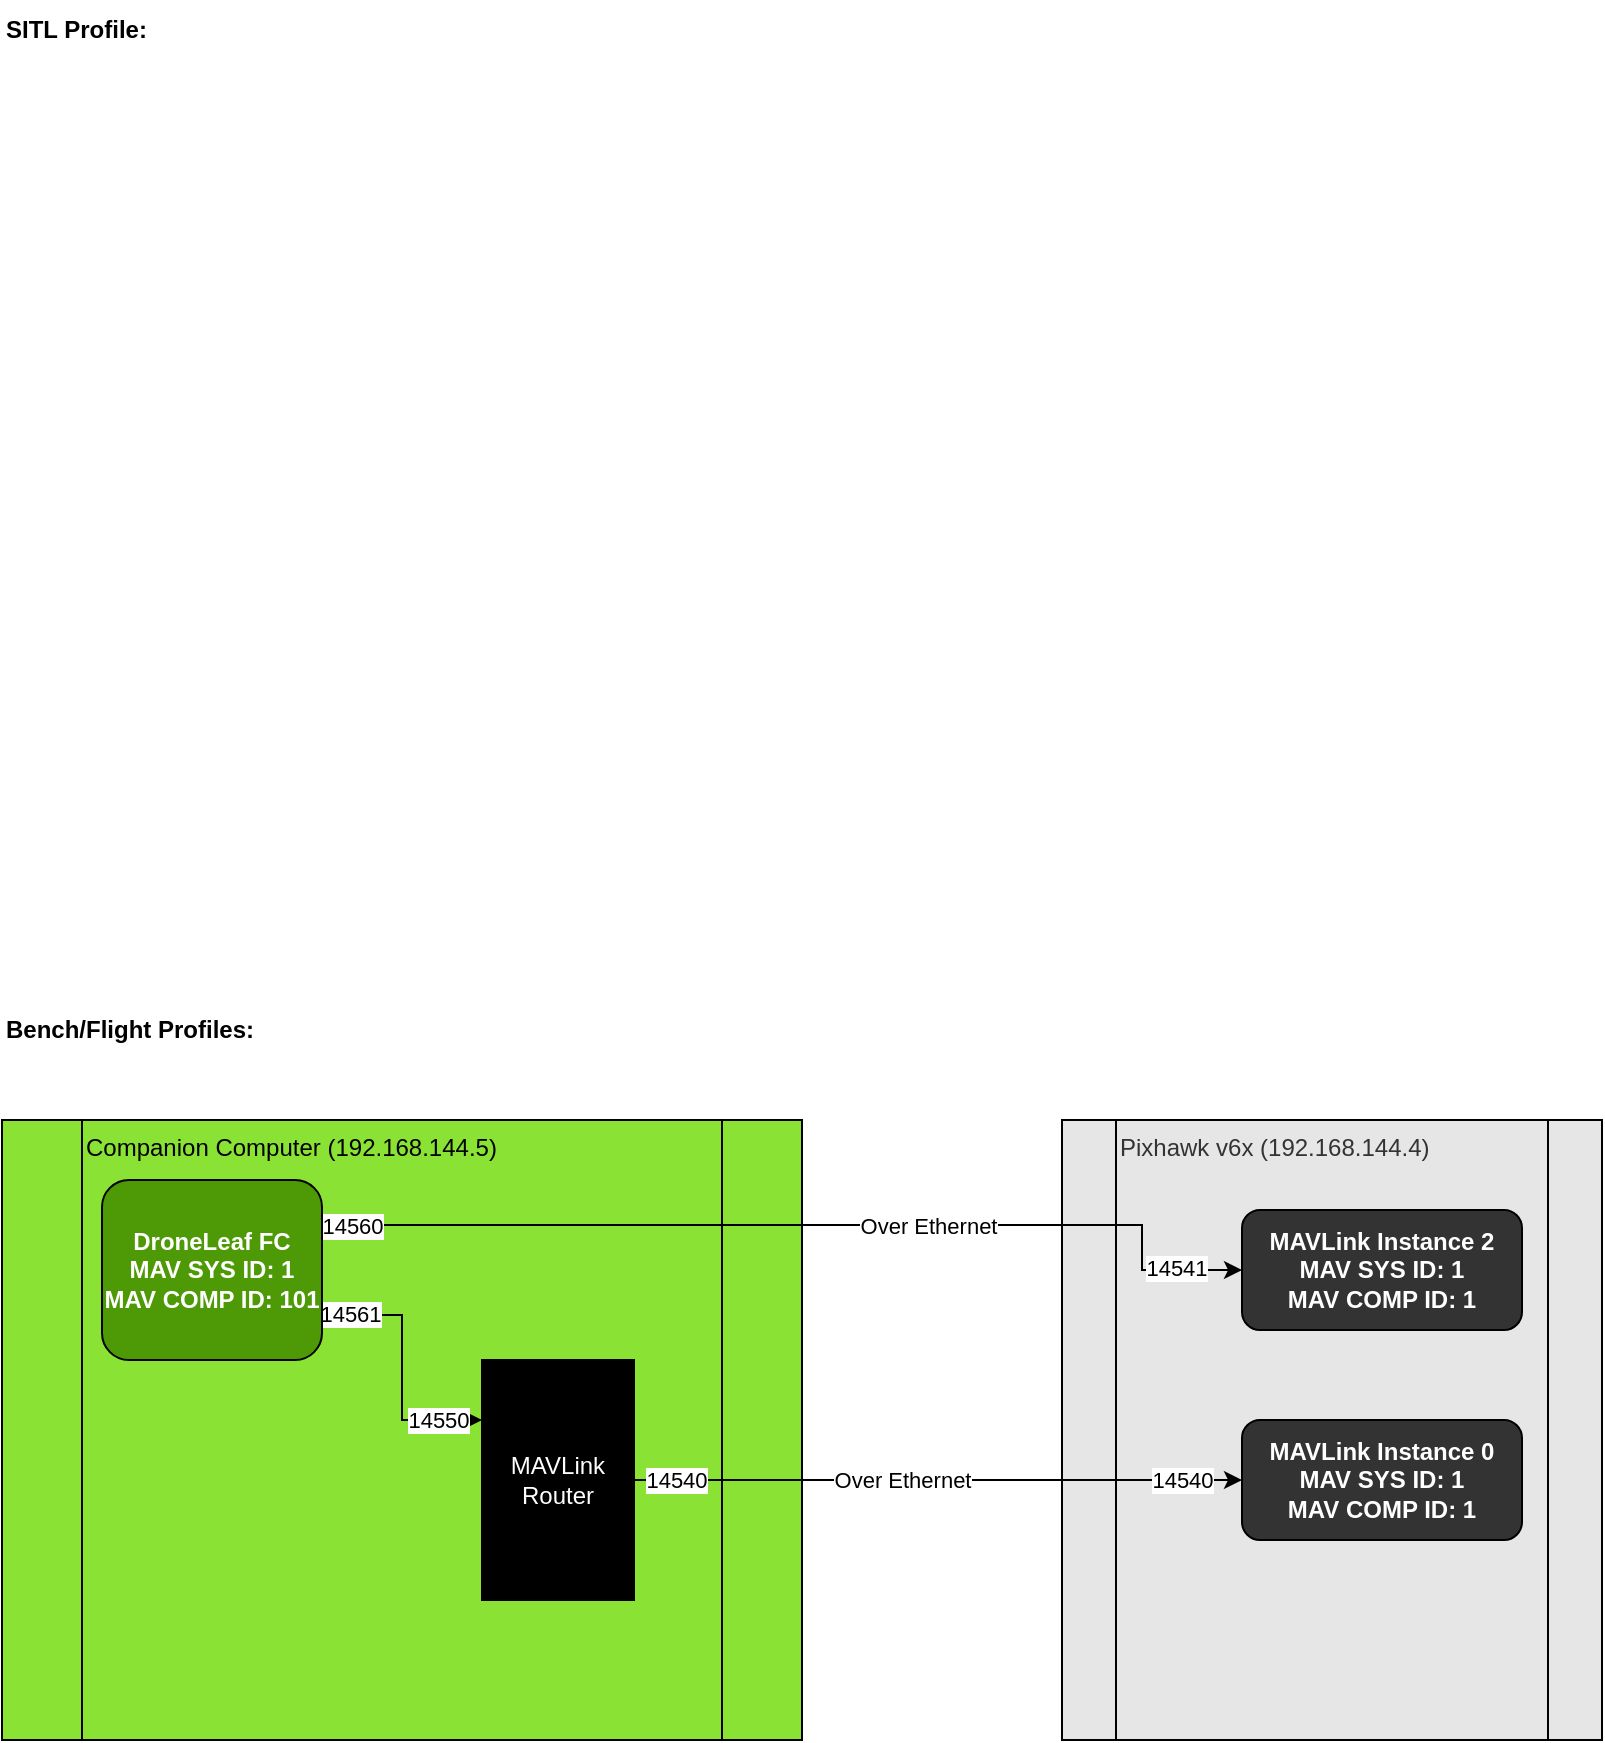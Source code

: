 <mxfile version="26.2.2">
  <diagram name="Page-1" id="sIQOChHxDy1Jt6XBbkkj">
    <mxGraphModel dx="1044" dy="701" grid="1" gridSize="10" guides="1" tooltips="1" connect="1" arrows="1" fold="1" page="1" pageScale="1" pageWidth="850" pageHeight="1100" math="0" shadow="0">
      <root>
        <mxCell id="0" />
        <mxCell id="1" parent="0" />
        <mxCell id="ceCtRfsO2z26qDeig0_i-8" value="&lt;font color=&quot;#333333&quot;&gt;Pixhawk v6x (192.168.144.4)&lt;/font&gt;" style="shape=process;whiteSpace=wrap;html=1;backgroundOutline=1;align=left;verticalAlign=top;fillColor=#E6E6E6;" vertex="1" parent="1">
          <mxGeometry x="555" y="580" width="270" height="310" as="geometry" />
        </mxCell>
        <mxCell id="ceCtRfsO2z26qDeig0_i-1" value="Companion Computer (192.168.144.5)" style="shape=process;whiteSpace=wrap;html=1;backgroundOutline=1;align=left;verticalAlign=top;fillColor=#8AE234;" vertex="1" parent="1">
          <mxGeometry x="25" y="580" width="400" height="310" as="geometry" />
        </mxCell>
        <mxCell id="ceCtRfsO2z26qDeig0_i-4" style="edgeStyle=orthogonalEdgeStyle;rounded=0;orthogonalLoop=1;jettySize=auto;html=1;entryX=0;entryY=0.25;entryDx=0;entryDy=0;exitX=1;exitY=0.75;exitDx=0;exitDy=0;" edge="1" parent="1" source="ceCtRfsO2z26qDeig0_i-2" target="ceCtRfsO2z26qDeig0_i-3">
          <mxGeometry relative="1" as="geometry" />
        </mxCell>
        <mxCell id="ceCtRfsO2z26qDeig0_i-5" value="14561" style="edgeLabel;html=1;align=center;verticalAlign=middle;resizable=0;points=[];" vertex="1" connectable="0" parent="ceCtRfsO2z26qDeig0_i-4">
          <mxGeometry x="-0.401" y="1" relative="1" as="geometry">
            <mxPoint x="-26" as="offset" />
          </mxGeometry>
        </mxCell>
        <mxCell id="ceCtRfsO2z26qDeig0_i-6" value="14550" style="edgeLabel;html=1;align=center;verticalAlign=middle;resizable=0;points=[];" vertex="1" connectable="0" parent="ceCtRfsO2z26qDeig0_i-4">
          <mxGeometry x="0.657" relative="1" as="geometry">
            <mxPoint as="offset" />
          </mxGeometry>
        </mxCell>
        <mxCell id="ceCtRfsO2z26qDeig0_i-10" style="edgeStyle=orthogonalEdgeStyle;rounded=0;orthogonalLoop=1;jettySize=auto;html=1;exitX=1;exitY=0.25;exitDx=0;exitDy=0;entryX=0;entryY=0.5;entryDx=0;entryDy=0;" edge="1" parent="1" source="ceCtRfsO2z26qDeig0_i-2" target="ceCtRfsO2z26qDeig0_i-9">
          <mxGeometry relative="1" as="geometry">
            <Array as="points">
              <mxPoint x="595" y="633" />
              <mxPoint x="595" y="655" />
            </Array>
          </mxGeometry>
        </mxCell>
        <mxCell id="ceCtRfsO2z26qDeig0_i-11" value="14541" style="edgeLabel;html=1;align=center;verticalAlign=middle;resizable=0;points=[];" vertex="1" connectable="0" parent="ceCtRfsO2z26qDeig0_i-10">
          <mxGeometry x="0.844" y="1" relative="1" as="geometry">
            <mxPoint x="4" as="offset" />
          </mxGeometry>
        </mxCell>
        <mxCell id="ceCtRfsO2z26qDeig0_i-12" value="14560&lt;span style=&quot;color: rgba(0, 0, 0, 0); font-family: monospace; font-size: 0px; text-align: start; background-color: rgb(236, 236, 236);&quot;&gt;%3CmxGraphModel%3E%3Croot%3E%3CmxCell%20id%3D%220%22%2F%3E%3CmxCell%20id%3D%221%22%20parent%3D%220%22%2F%3E%3CmxCell%20id%3D%222%22%20value%3D%22MAVLink%20Instance%202%22%20style%3D%22rounded%3D1%3BwhiteSpace%3Dwrap%3Bhtml%3D1%3BfontStyle%3D1%3BfontColor%3D%23FFFFFF%3BfillColor%3D%23333333%3B%22%20vertex%3D%221%22%20parent%3D%221%22%3E%3CmxGeometry%20x%3D%22640%22%20y%3D%221135%22%20width%3D%2280%22%20height%3D%2260%22%20as%3D%22geometry%22%2F%3E%3C%2FmxCell%3E%3C%2Froot%3E%3C%2FmxGraphModel%3E0&lt;/span&gt;" style="edgeLabel;html=1;align=center;verticalAlign=middle;resizable=0;points=[];" vertex="1" connectable="0" parent="ceCtRfsO2z26qDeig0_i-10">
          <mxGeometry x="-0.939" relative="1" as="geometry">
            <mxPoint as="offset" />
          </mxGeometry>
        </mxCell>
        <mxCell id="ceCtRfsO2z26qDeig0_i-19" value="Over Ethernet" style="edgeLabel;html=1;align=center;verticalAlign=middle;resizable=0;points=[];" vertex="1" connectable="0" parent="ceCtRfsO2z26qDeig0_i-10">
          <mxGeometry x="0.168" relative="1" as="geometry">
            <mxPoint x="21" as="offset" />
          </mxGeometry>
        </mxCell>
        <mxCell id="ceCtRfsO2z26qDeig0_i-2" value="DroneLeaf FC&lt;br&gt;MAV SYS ID: 1&lt;div&gt;MAV COMP ID: 101&lt;/div&gt;" style="rounded=1;whiteSpace=wrap;html=1;labelBackgroundColor=none;fillColor=#4e9a06;fontStyle=1;fontColor=#ffffff;" vertex="1" parent="1">
          <mxGeometry x="75" y="610" width="110" height="90" as="geometry" />
        </mxCell>
        <mxCell id="ceCtRfsO2z26qDeig0_i-14" style="edgeStyle=orthogonalEdgeStyle;rounded=0;orthogonalLoop=1;jettySize=auto;html=1;exitX=1;exitY=0.5;exitDx=0;exitDy=0;" edge="1" parent="1" source="ceCtRfsO2z26qDeig0_i-3" target="ceCtRfsO2z26qDeig0_i-13">
          <mxGeometry relative="1" as="geometry" />
        </mxCell>
        <mxCell id="ceCtRfsO2z26qDeig0_i-15" value="14540" style="edgeLabel;html=1;align=center;verticalAlign=middle;resizable=0;points=[];" vertex="1" connectable="0" parent="ceCtRfsO2z26qDeig0_i-14">
          <mxGeometry x="-0.861" relative="1" as="geometry">
            <mxPoint as="offset" />
          </mxGeometry>
        </mxCell>
        <mxCell id="ceCtRfsO2z26qDeig0_i-16" value="14540" style="edgeLabel;html=1;align=center;verticalAlign=middle;resizable=0;points=[];" vertex="1" connectable="0" parent="ceCtRfsO2z26qDeig0_i-14">
          <mxGeometry x="0.758" y="-2" relative="1" as="geometry">
            <mxPoint x="7" y="-2" as="offset" />
          </mxGeometry>
        </mxCell>
        <mxCell id="ceCtRfsO2z26qDeig0_i-20" value="Over Ethernet" style="edgeLabel;html=1;align=center;verticalAlign=middle;resizable=0;points=[];" vertex="1" connectable="0" parent="ceCtRfsO2z26qDeig0_i-14">
          <mxGeometry x="-0.255" y="4" relative="1" as="geometry">
            <mxPoint x="21" y="4" as="offset" />
          </mxGeometry>
        </mxCell>
        <mxCell id="ceCtRfsO2z26qDeig0_i-3" value="MAVLink Router" style="rounded=0;whiteSpace=wrap;html=1;fillColor=#000000;fontColor=#FFFFFF;" vertex="1" parent="1">
          <mxGeometry x="265" y="700" width="76" height="120" as="geometry" />
        </mxCell>
        <mxCell id="ceCtRfsO2z26qDeig0_i-9" value="MAVLink Instance 2&lt;div&gt;MAV SYS ID: 1&lt;div&gt;MAV COMP ID: 1&lt;/div&gt;&lt;/div&gt;" style="rounded=1;whiteSpace=wrap;html=1;fontStyle=1;fontColor=#FFFFFF;fillColor=#333333;" vertex="1" parent="1">
          <mxGeometry x="645" y="625" width="140" height="60" as="geometry" />
        </mxCell>
        <mxCell id="ceCtRfsO2z26qDeig0_i-13" value="MAVLink Instance 0&lt;div&gt;MAV SYS ID: 1&lt;div&gt;MAV COMP ID: 1&lt;/div&gt;&lt;/div&gt;" style="rounded=1;whiteSpace=wrap;html=1;fontStyle=1;fontColor=#FFFFFF;fillColor=#333333;" vertex="1" parent="1">
          <mxGeometry x="645" y="730" width="140" height="60" as="geometry" />
        </mxCell>
        <mxCell id="ceCtRfsO2z26qDeig0_i-23" value="Bench/Flight Profiles:" style="text;html=1;align=left;verticalAlign=middle;whiteSpace=wrap;rounded=0;fontStyle=1" vertex="1" parent="1">
          <mxGeometry x="25" y="520" width="205" height="30" as="geometry" />
        </mxCell>
        <mxCell id="ceCtRfsO2z26qDeig0_i-24" value="SITL Profile:" style="text;html=1;align=left;verticalAlign=middle;whiteSpace=wrap;rounded=0;fontStyle=1" vertex="1" parent="1">
          <mxGeometry x="25" y="20" width="205" height="30" as="geometry" />
        </mxCell>
      </root>
    </mxGraphModel>
  </diagram>
</mxfile>
